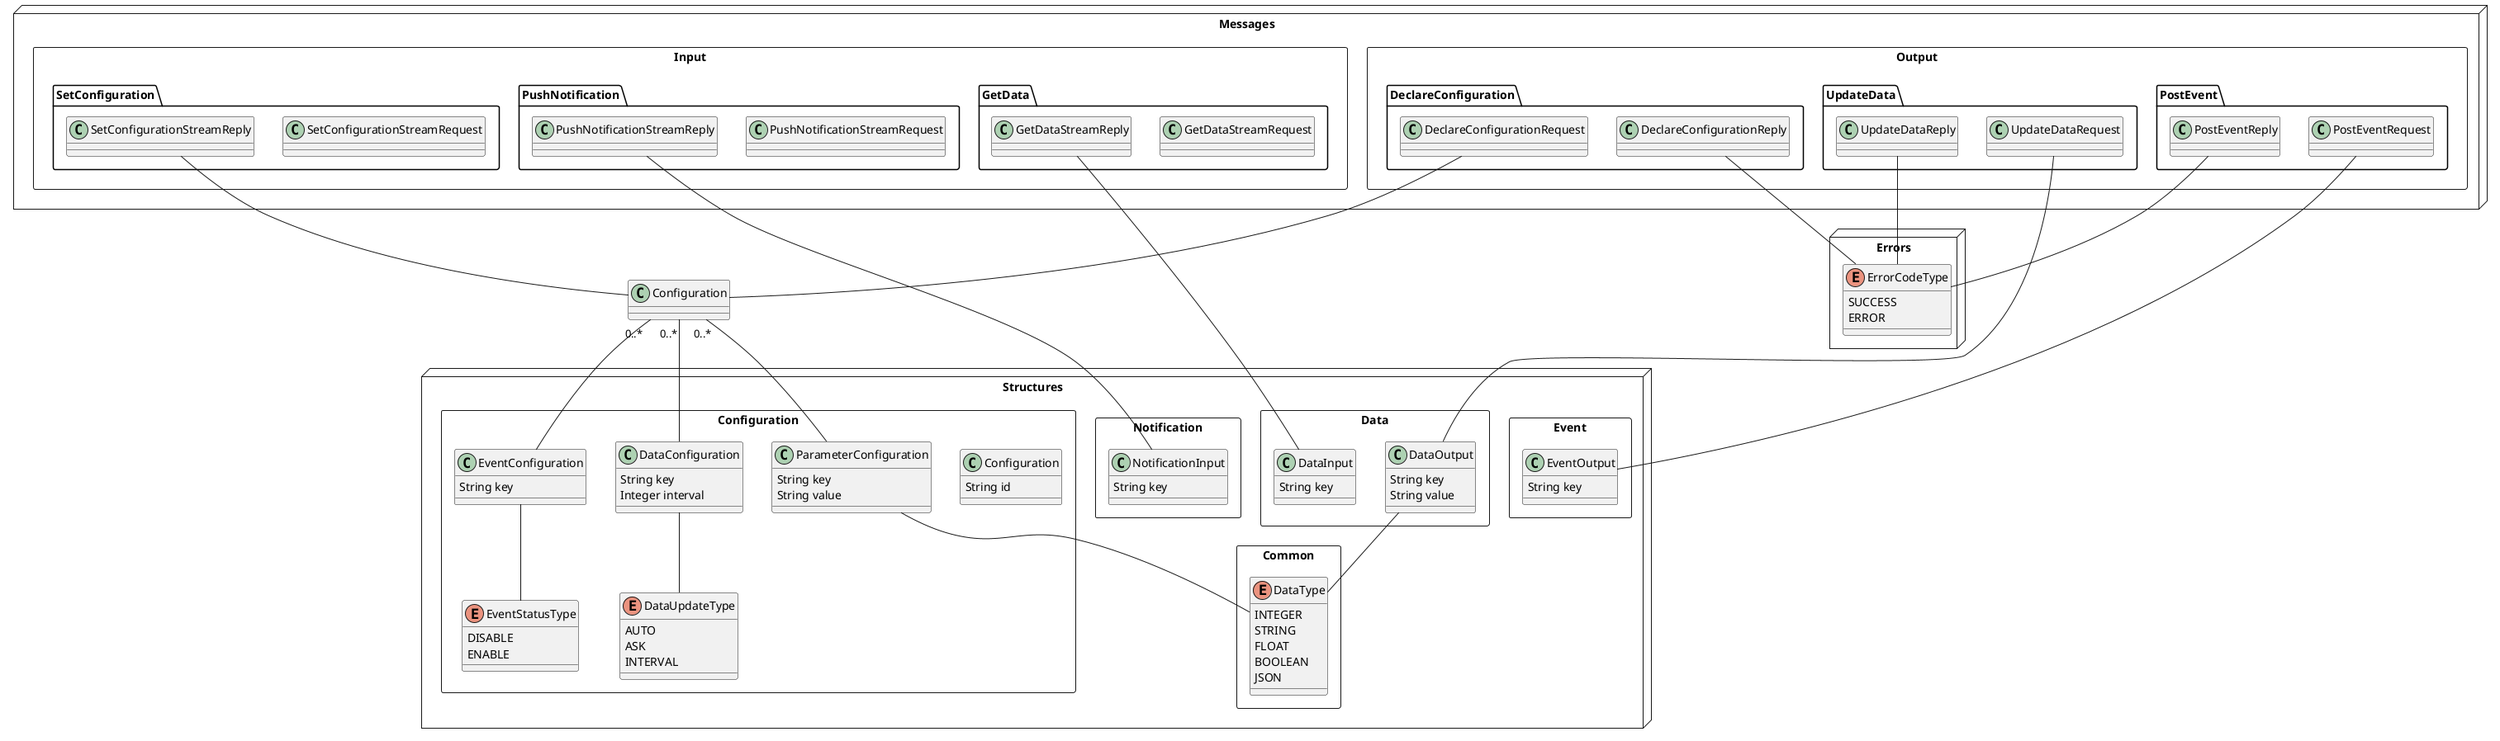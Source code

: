 @startuml

package Messages <<node>> {
    package Input <<rectangle>> {
        package SetConfiguration {
            class SetConfigurationStreamRequest {

            }

            class SetConfigurationStreamReply {

            }
        }

        package PushNotification {
            class PushNotificationStreamRequest {

            }

            class PushNotificationStreamReply {

            }
        }

        package GetData {
            class GetDataStreamRequest {

            }

            class GetDataStreamReply {

            }
        }
    }

    package Output <<rectangle>> {
        package DeclareConfiguration {
            class DeclareConfigurationRequest {

            }

            class DeclareConfigurationReply {

            }
        }

        package UpdateData {
            class UpdateDataRequest {

            }

            class UpdateDataReply {

            }
        }

        package PostEvent {
            class PostEventRequest {

            }

            class PostEventReply {

            }
        }
    }
}

package Structures <<node>> {
    package Notification <<rectangle>> {
        class NotificationInput {
            String key
        }
    }

    package Event <<rectangle>> {
        class EventOutput {
            String key
        }
    }

    package Data <<rectangle>> {
        class DataInput {
            String key
        }

        class DataOutput {
            String key
            String value
        }
    }

    package Configuration <<rectangle>> {
        class Configuration {
            String id
        }

        class DataConfiguration {
            String key
            Integer interval
        }

        enum DataUpdateType {
            AUTO
            ASK
            INTERVAL
        }

        class EventConfiguration {
            String key
        }
        
        class ParameterConfiguration {
            String key
            String value
        }

        enum EventStatusType {
            DISABLE
            ENABLE
        }
    }

    package Common <<rectangle>> {
        enum DataType {
            INTEGER
            STRING
            FLOAT
            BOOLEAN
            JSON
        }
    }
}


package Errors <<node>> {
    enum ErrorCodeType {
        SUCCESS
        ERROR
    }
}

PushNotificationStreamReply -- NotificationInput

PostEventRequest -- EventOutput

GetDataStreamReply -- DataInput

UpdateDataRequest -- DataOutput

DataOutput -- DataType

DeclareConfigurationRequest-- Configuration

SetConfigurationStreamReply -- Configuration

Configuration "0..*" -- DataConfiguration

Configuration "0..*" -- EventConfiguration

DataConfiguration -- DataUpdateType

EventConfiguration -- EventStatusType

Configuration "0..*" -- ParameterConfiguration

ParameterConfiguration -- DataType

DeclareConfigurationReply -- ErrorCodeType

UpdateDataReply -- ErrorCodeType

PostEventReply -- ErrorCodeType

@enduml